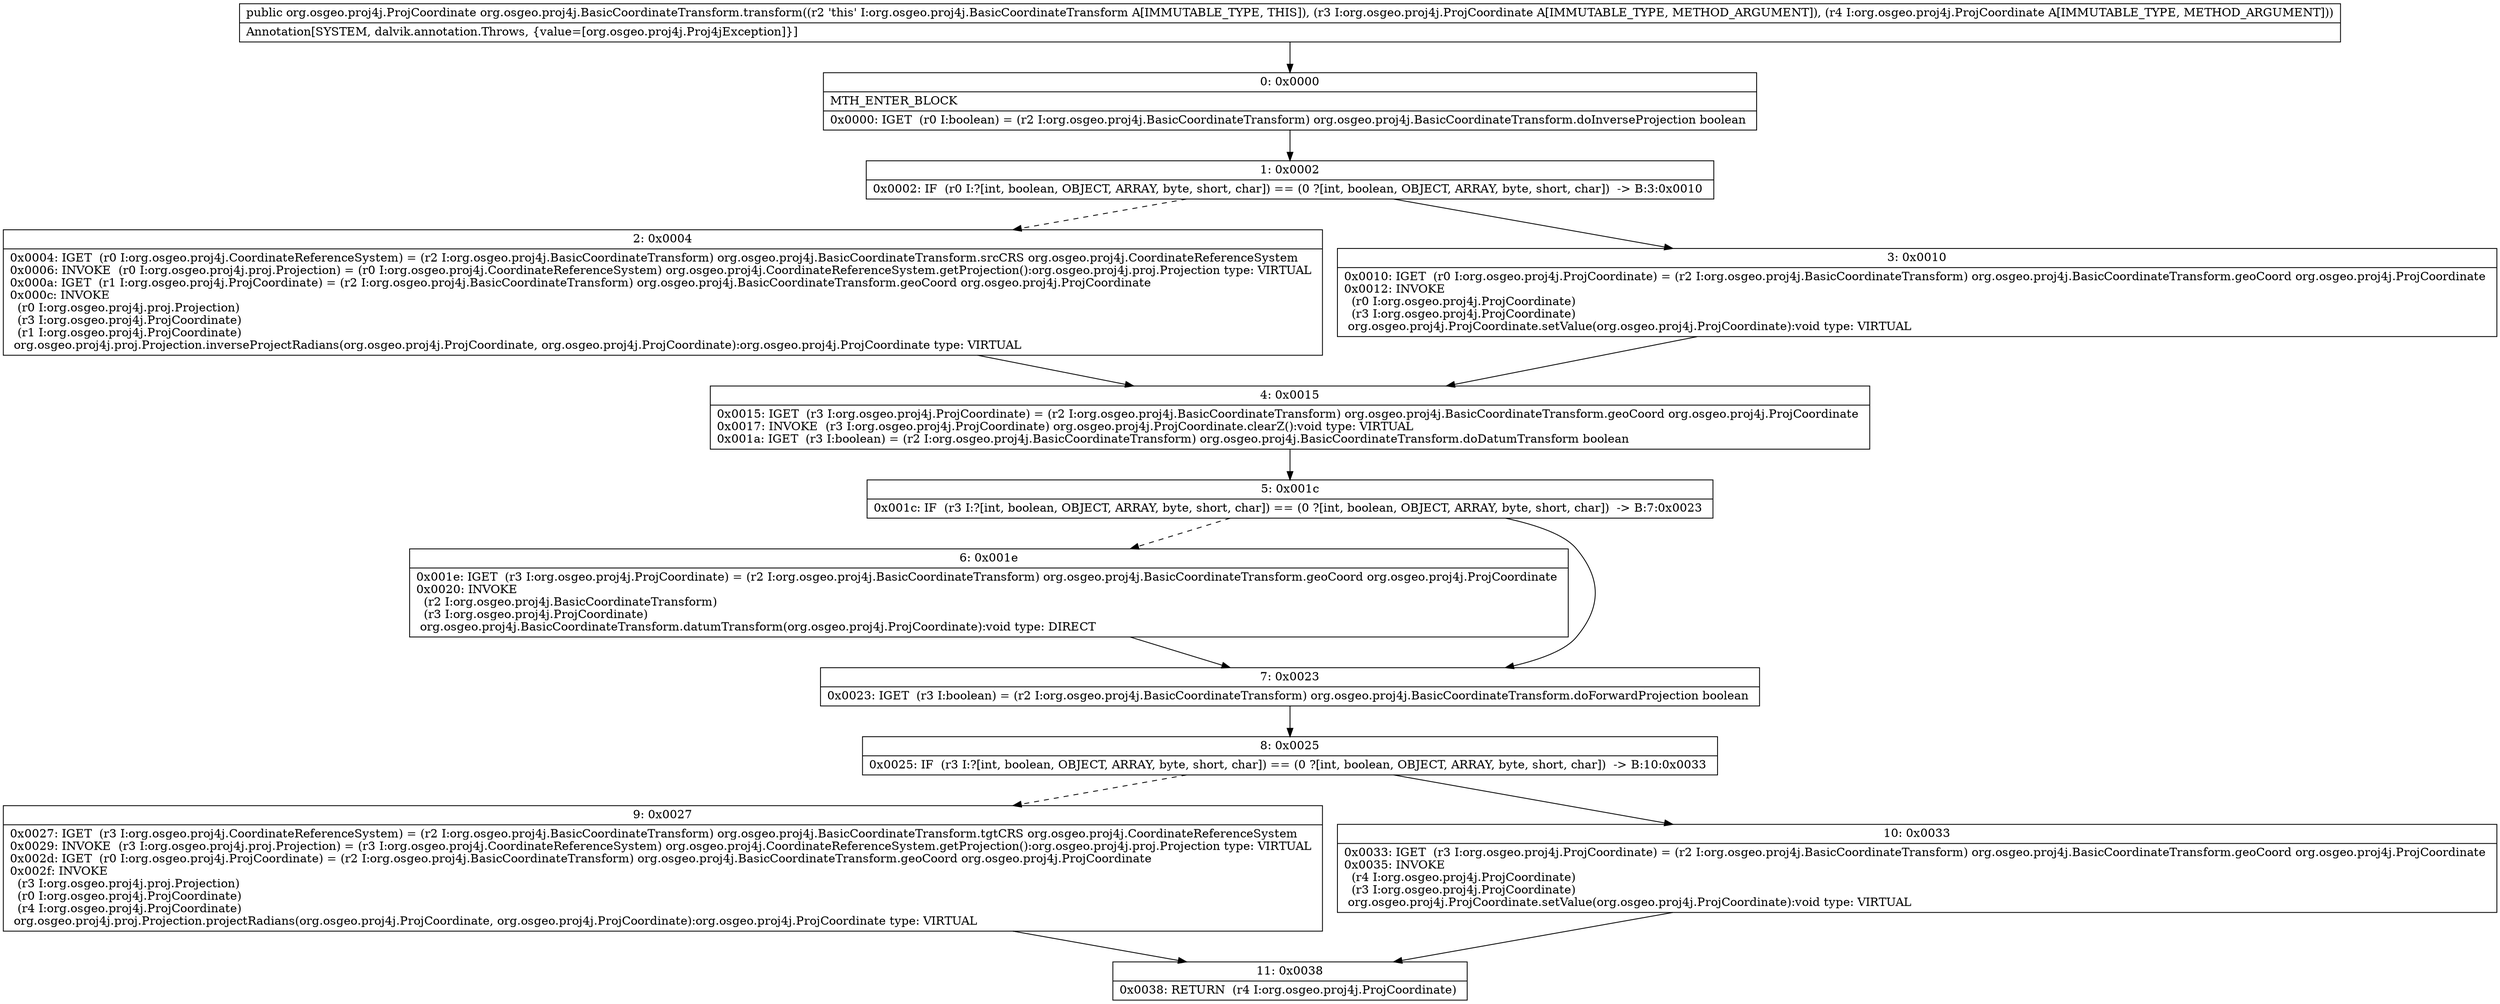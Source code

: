 digraph "CFG fororg.osgeo.proj4j.BasicCoordinateTransform.transform(Lorg\/osgeo\/proj4j\/ProjCoordinate;Lorg\/osgeo\/proj4j\/ProjCoordinate;)Lorg\/osgeo\/proj4j\/ProjCoordinate;" {
Node_0 [shape=record,label="{0\:\ 0x0000|MTH_ENTER_BLOCK\l|0x0000: IGET  (r0 I:boolean) = (r2 I:org.osgeo.proj4j.BasicCoordinateTransform) org.osgeo.proj4j.BasicCoordinateTransform.doInverseProjection boolean \l}"];
Node_1 [shape=record,label="{1\:\ 0x0002|0x0002: IF  (r0 I:?[int, boolean, OBJECT, ARRAY, byte, short, char]) == (0 ?[int, boolean, OBJECT, ARRAY, byte, short, char])  \-\> B:3:0x0010 \l}"];
Node_2 [shape=record,label="{2\:\ 0x0004|0x0004: IGET  (r0 I:org.osgeo.proj4j.CoordinateReferenceSystem) = (r2 I:org.osgeo.proj4j.BasicCoordinateTransform) org.osgeo.proj4j.BasicCoordinateTransform.srcCRS org.osgeo.proj4j.CoordinateReferenceSystem \l0x0006: INVOKE  (r0 I:org.osgeo.proj4j.proj.Projection) = (r0 I:org.osgeo.proj4j.CoordinateReferenceSystem) org.osgeo.proj4j.CoordinateReferenceSystem.getProjection():org.osgeo.proj4j.proj.Projection type: VIRTUAL \l0x000a: IGET  (r1 I:org.osgeo.proj4j.ProjCoordinate) = (r2 I:org.osgeo.proj4j.BasicCoordinateTransform) org.osgeo.proj4j.BasicCoordinateTransform.geoCoord org.osgeo.proj4j.ProjCoordinate \l0x000c: INVOKE  \l  (r0 I:org.osgeo.proj4j.proj.Projection)\l  (r3 I:org.osgeo.proj4j.ProjCoordinate)\l  (r1 I:org.osgeo.proj4j.ProjCoordinate)\l org.osgeo.proj4j.proj.Projection.inverseProjectRadians(org.osgeo.proj4j.ProjCoordinate, org.osgeo.proj4j.ProjCoordinate):org.osgeo.proj4j.ProjCoordinate type: VIRTUAL \l}"];
Node_3 [shape=record,label="{3\:\ 0x0010|0x0010: IGET  (r0 I:org.osgeo.proj4j.ProjCoordinate) = (r2 I:org.osgeo.proj4j.BasicCoordinateTransform) org.osgeo.proj4j.BasicCoordinateTransform.geoCoord org.osgeo.proj4j.ProjCoordinate \l0x0012: INVOKE  \l  (r0 I:org.osgeo.proj4j.ProjCoordinate)\l  (r3 I:org.osgeo.proj4j.ProjCoordinate)\l org.osgeo.proj4j.ProjCoordinate.setValue(org.osgeo.proj4j.ProjCoordinate):void type: VIRTUAL \l}"];
Node_4 [shape=record,label="{4\:\ 0x0015|0x0015: IGET  (r3 I:org.osgeo.proj4j.ProjCoordinate) = (r2 I:org.osgeo.proj4j.BasicCoordinateTransform) org.osgeo.proj4j.BasicCoordinateTransform.geoCoord org.osgeo.proj4j.ProjCoordinate \l0x0017: INVOKE  (r3 I:org.osgeo.proj4j.ProjCoordinate) org.osgeo.proj4j.ProjCoordinate.clearZ():void type: VIRTUAL \l0x001a: IGET  (r3 I:boolean) = (r2 I:org.osgeo.proj4j.BasicCoordinateTransform) org.osgeo.proj4j.BasicCoordinateTransform.doDatumTransform boolean \l}"];
Node_5 [shape=record,label="{5\:\ 0x001c|0x001c: IF  (r3 I:?[int, boolean, OBJECT, ARRAY, byte, short, char]) == (0 ?[int, boolean, OBJECT, ARRAY, byte, short, char])  \-\> B:7:0x0023 \l}"];
Node_6 [shape=record,label="{6\:\ 0x001e|0x001e: IGET  (r3 I:org.osgeo.proj4j.ProjCoordinate) = (r2 I:org.osgeo.proj4j.BasicCoordinateTransform) org.osgeo.proj4j.BasicCoordinateTransform.geoCoord org.osgeo.proj4j.ProjCoordinate \l0x0020: INVOKE  \l  (r2 I:org.osgeo.proj4j.BasicCoordinateTransform)\l  (r3 I:org.osgeo.proj4j.ProjCoordinate)\l org.osgeo.proj4j.BasicCoordinateTransform.datumTransform(org.osgeo.proj4j.ProjCoordinate):void type: DIRECT \l}"];
Node_7 [shape=record,label="{7\:\ 0x0023|0x0023: IGET  (r3 I:boolean) = (r2 I:org.osgeo.proj4j.BasicCoordinateTransform) org.osgeo.proj4j.BasicCoordinateTransform.doForwardProjection boolean \l}"];
Node_8 [shape=record,label="{8\:\ 0x0025|0x0025: IF  (r3 I:?[int, boolean, OBJECT, ARRAY, byte, short, char]) == (0 ?[int, boolean, OBJECT, ARRAY, byte, short, char])  \-\> B:10:0x0033 \l}"];
Node_9 [shape=record,label="{9\:\ 0x0027|0x0027: IGET  (r3 I:org.osgeo.proj4j.CoordinateReferenceSystem) = (r2 I:org.osgeo.proj4j.BasicCoordinateTransform) org.osgeo.proj4j.BasicCoordinateTransform.tgtCRS org.osgeo.proj4j.CoordinateReferenceSystem \l0x0029: INVOKE  (r3 I:org.osgeo.proj4j.proj.Projection) = (r3 I:org.osgeo.proj4j.CoordinateReferenceSystem) org.osgeo.proj4j.CoordinateReferenceSystem.getProjection():org.osgeo.proj4j.proj.Projection type: VIRTUAL \l0x002d: IGET  (r0 I:org.osgeo.proj4j.ProjCoordinate) = (r2 I:org.osgeo.proj4j.BasicCoordinateTransform) org.osgeo.proj4j.BasicCoordinateTransform.geoCoord org.osgeo.proj4j.ProjCoordinate \l0x002f: INVOKE  \l  (r3 I:org.osgeo.proj4j.proj.Projection)\l  (r0 I:org.osgeo.proj4j.ProjCoordinate)\l  (r4 I:org.osgeo.proj4j.ProjCoordinate)\l org.osgeo.proj4j.proj.Projection.projectRadians(org.osgeo.proj4j.ProjCoordinate, org.osgeo.proj4j.ProjCoordinate):org.osgeo.proj4j.ProjCoordinate type: VIRTUAL \l}"];
Node_10 [shape=record,label="{10\:\ 0x0033|0x0033: IGET  (r3 I:org.osgeo.proj4j.ProjCoordinate) = (r2 I:org.osgeo.proj4j.BasicCoordinateTransform) org.osgeo.proj4j.BasicCoordinateTransform.geoCoord org.osgeo.proj4j.ProjCoordinate \l0x0035: INVOKE  \l  (r4 I:org.osgeo.proj4j.ProjCoordinate)\l  (r3 I:org.osgeo.proj4j.ProjCoordinate)\l org.osgeo.proj4j.ProjCoordinate.setValue(org.osgeo.proj4j.ProjCoordinate):void type: VIRTUAL \l}"];
Node_11 [shape=record,label="{11\:\ 0x0038|0x0038: RETURN  (r4 I:org.osgeo.proj4j.ProjCoordinate) \l}"];
MethodNode[shape=record,label="{public org.osgeo.proj4j.ProjCoordinate org.osgeo.proj4j.BasicCoordinateTransform.transform((r2 'this' I:org.osgeo.proj4j.BasicCoordinateTransform A[IMMUTABLE_TYPE, THIS]), (r3 I:org.osgeo.proj4j.ProjCoordinate A[IMMUTABLE_TYPE, METHOD_ARGUMENT]), (r4 I:org.osgeo.proj4j.ProjCoordinate A[IMMUTABLE_TYPE, METHOD_ARGUMENT]))  | Annotation[SYSTEM, dalvik.annotation.Throws, \{value=[org.osgeo.proj4j.Proj4jException]\}]\l}"];
MethodNode -> Node_0;
Node_0 -> Node_1;
Node_1 -> Node_2[style=dashed];
Node_1 -> Node_3;
Node_2 -> Node_4;
Node_3 -> Node_4;
Node_4 -> Node_5;
Node_5 -> Node_6[style=dashed];
Node_5 -> Node_7;
Node_6 -> Node_7;
Node_7 -> Node_8;
Node_8 -> Node_9[style=dashed];
Node_8 -> Node_10;
Node_9 -> Node_11;
Node_10 -> Node_11;
}

